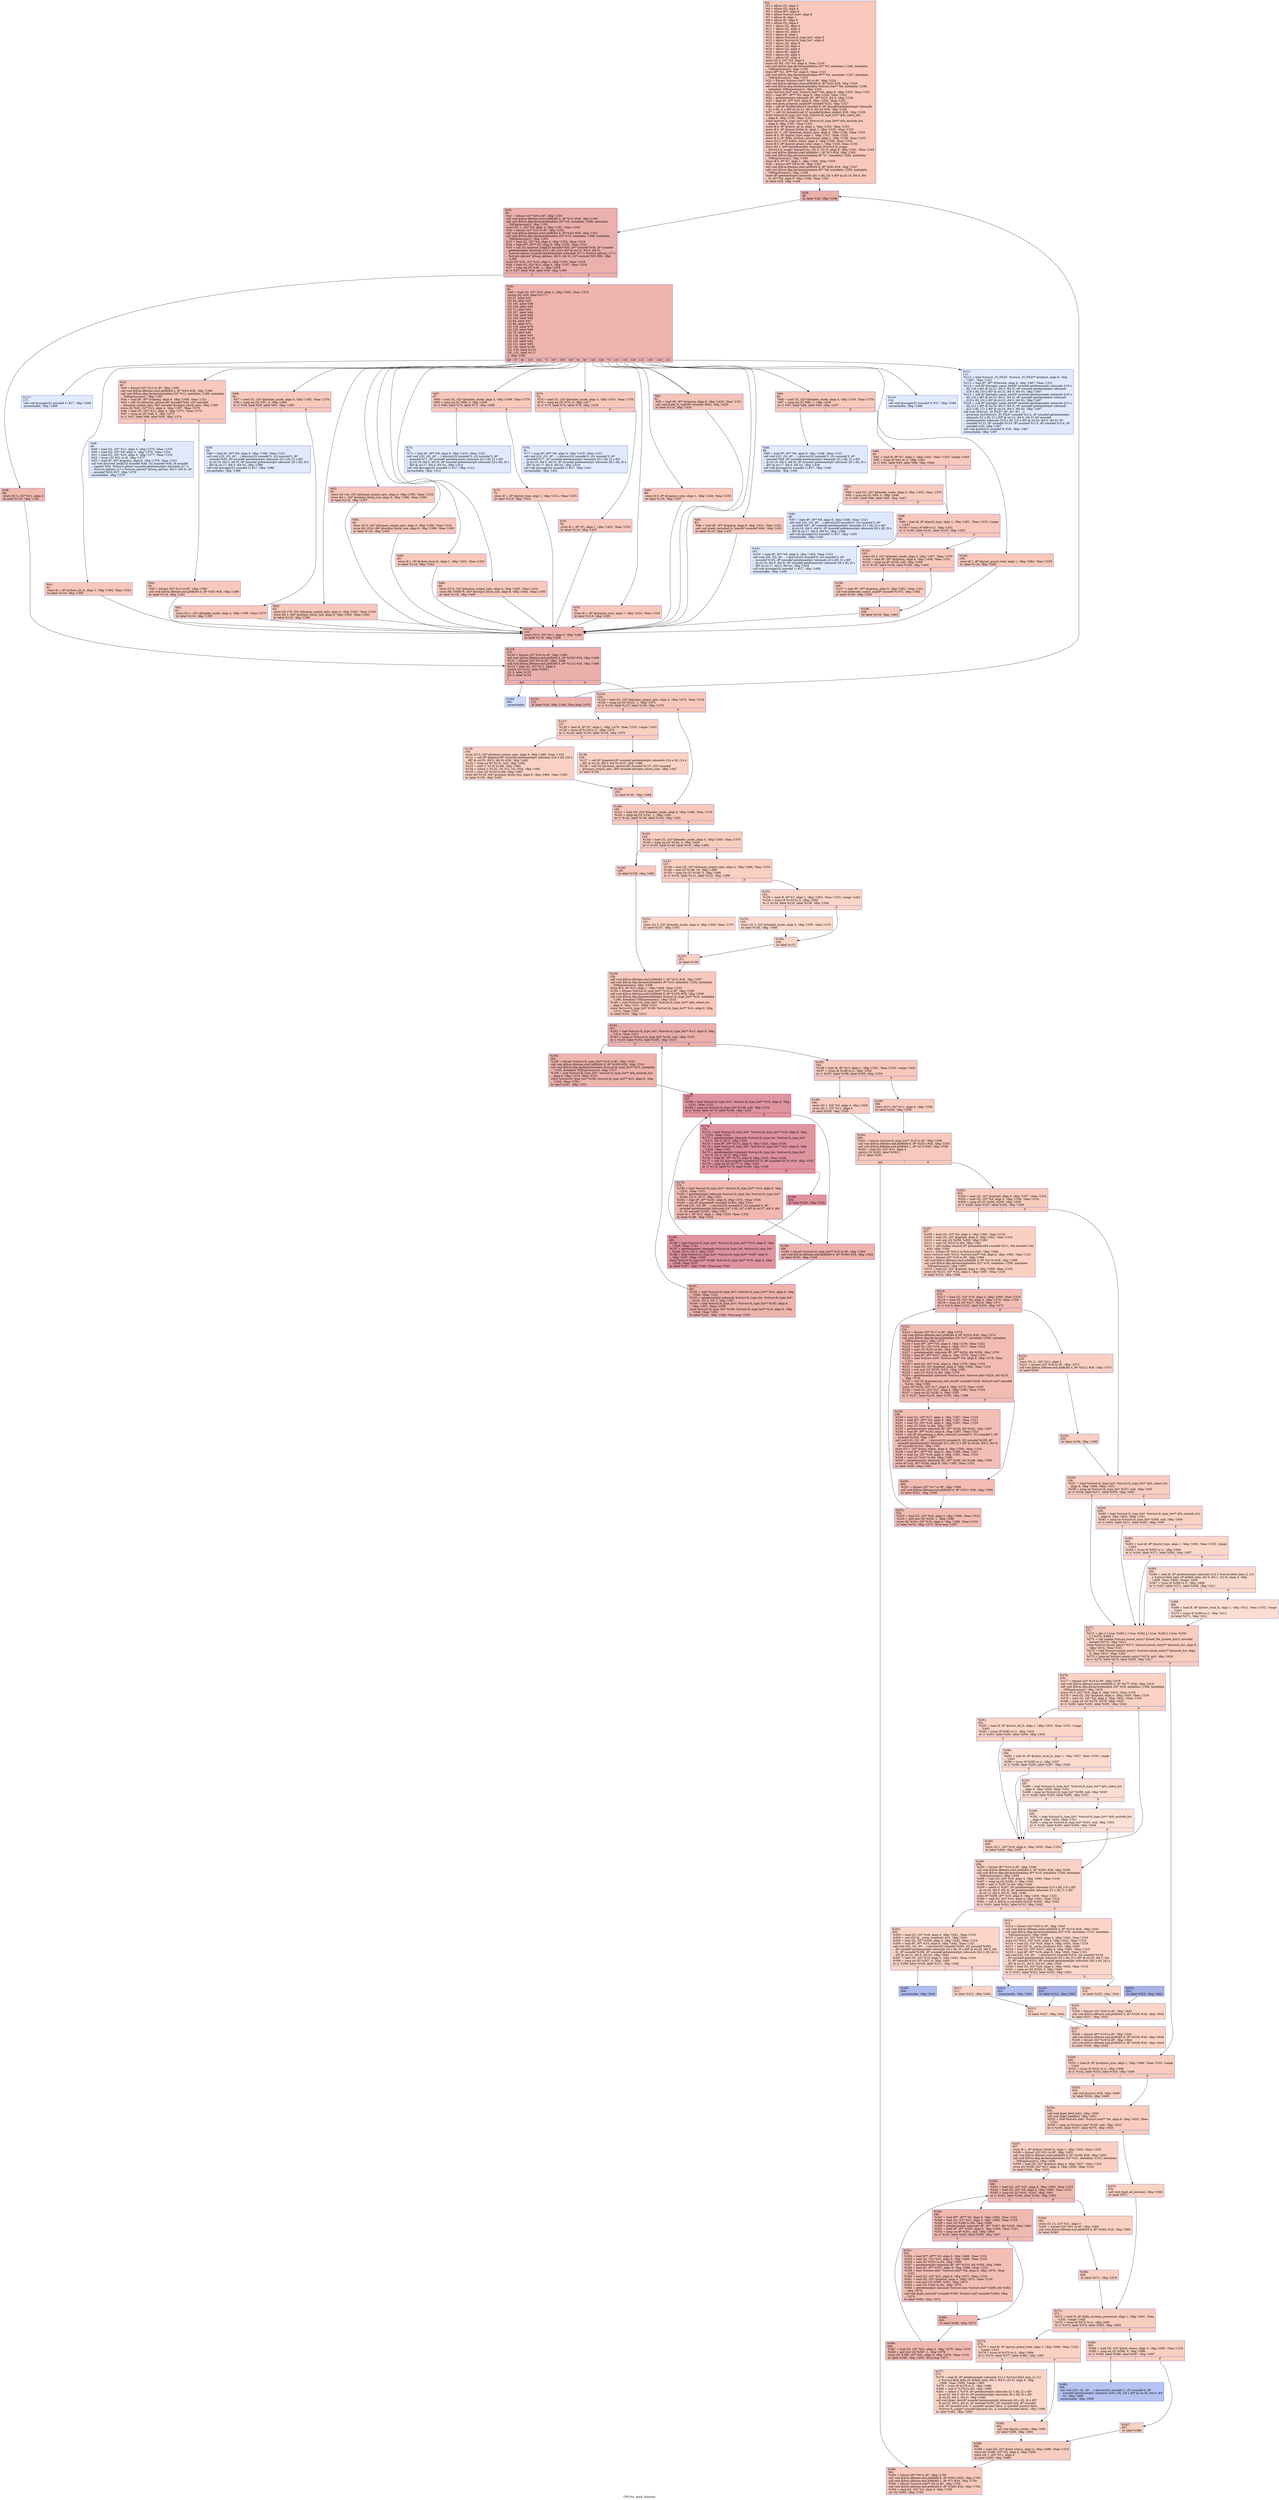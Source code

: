 digraph "CFG for 'main' function" {
	label="CFG for 'main' function";

	Node0x1055450 [shape=record,color="#3d50c3ff", style=filled, fillcolor="#ed836670",label="{%2:\l  %3 = alloca i32, align 4\l  %4 = alloca i32, align 4\l  %5 = alloca i8**, align 8\l  %6 = alloca %struct.stat*, align 8\l  %7 = alloca i8, align 1\l  %8 = alloca i8*, align 8\l  %9 = alloca i32, align 4\l  %10 = alloca i32, align 4\l  %11 = alloca i32, align 4\l  %12 = alloca i32, align 4\l  %13 = alloca i8, align 1\l  %14 = alloca %struct.fs_type_list*, align 8\l  %15 = alloca %struct.fs_type_list*, align 8\l  %16 = alloca i32, align 4\l  %17 = alloca i32, align 4\l  %18 = alloca i32, align 4\l  %19 = alloca i8*, align 8\l  %20 = alloca i32, align 4\l  %21 = alloca i32, align 4\l  store i32 0, i32* %3, align 4\l  store i32 %0, i32* %4, align 4, !tbaa !1316\l  call void @llvm.dbg.declare(metadata i32* %4, metadata !1246, metadata\l... !DIExpression()), !dbg !1320\l  store i8** %1, i8*** %5, align 8, !tbaa !1321\l  call void @llvm.dbg.declare(metadata i8*** %5, metadata !1247, metadata\l... !DIExpression()), !dbg !1323\l  %22 = bitcast %struct.stat** %6 to i8*, !dbg !1324\l  call void @llvm.lifetime.start.p0i8(i64 8, i8* %22) #26, !dbg !1324\l  call void @llvm.dbg.declare(metadata %struct.stat** %6, metadata !1248,\l... metadata !DIExpression()), !dbg !1325\l  store %struct.stat* null, %struct.stat** %6, align 8, !dbg !1325, !tbaa !1321\l  %23 = load i8**, i8*** %5, align 8, !dbg !1326, !tbaa !1321\l  %24 = getelementptr inbounds i8*, i8** %23, i64 0, !dbg !1326\l  %25 = load i8*, i8** %24, align 8, !dbg !1326, !tbaa !1321\l  call void @set_program_name(i8* noundef %25), !dbg !1327\l  %26 = call i8* @setlocale(i32 noundef 6, i8* noundef getelementptr inbounds\l... ([1 x i8], [1 x i8]* @.str.13, i64 0, i64 0)) #26, !dbg !1328\l  %27 = call i32 @atexit(void ()* noundef @close_stdout) #26, !dbg !1329\l  store %struct.fs_type_list* null, %struct.fs_type_list** @fs_select_list,\l... align 8, !dbg !1330, !tbaa !1321\l  store %struct.fs_type_list* null, %struct.fs_type_list** @fs_exclude_list,\l... align 8, !dbg !1331, !tbaa !1321\l  store i8 0, i8* @show_all_fs, align 1, !dbg !1332, !tbaa !1333\l  store i8 0, i8* @show_listed_fs, align 1, !dbg !1335, !tbaa !1333\l  store i32 -1, i32* @human_output_opts, align 4, !dbg !1336, !tbaa !1316\l  store i8 0, i8* @print_type, align 1, !dbg !1337, !tbaa !1333\l  store i8 0, i8* @file_systems_processed, align 1, !dbg !1338, !tbaa !1333\l  store i32 0, i32* @exit_status, align 4, !dbg !1339, !tbaa !1316\l  store i8 0, i8* @print_grand_total, align 1, !dbg !1340, !tbaa !1333\l  store i64 1, i64* getelementptr inbounds (%struct.fs_usage,\l... %struct.fs_usage* @grand_fsu, i32 0, i32 0), align 8, !dbg !1341, !tbaa !1342\l  call void @llvm.lifetime.start.p0i8(i64 1, i8* %7) #26, !dbg !1345\l  call void @llvm.dbg.declare(metadata i8* %7, metadata !1284, metadata\l... !DIExpression()), !dbg !1346\l  store i8 0, i8* %7, align 1, !dbg !1346, !tbaa !1333\l  %28 = bitcast i8** %8 to i8*, !dbg !1347\l  call void @llvm.lifetime.start.p0i8(i64 8, i8* %28) #26, !dbg !1347\l  call void @llvm.dbg.declare(metadata i8** %8, metadata !1285, metadata\l... !DIExpression()), !dbg !1348\l  store i8* getelementptr inbounds ([41 x i8], [41 x i8]* @.str.14, i64 0, i64\l... 0), i8** %8, align 8, !dbg !1348, !tbaa !1321\l  br label %29, !dbg !1349\l}"];
	Node0x1055450 -> Node0x10554a0;
	Node0x10554a0 [shape=record,color="#3d50c3ff", style=filled, fillcolor="#d24b4070",label="{%29:\l29:                                               \l  br label %30, !dbg !1349\l}"];
	Node0x10554a0 -> Node0x10554f0;
	Node0x10554f0 [shape=record,color="#3d50c3ff", style=filled, fillcolor="#d24b4070",label="{%30:\l30:                                               \l  %31 = bitcast i32* %9 to i8*, !dbg !1350\l  call void @llvm.lifetime.start.p0i8(i64 4, i8* %31) #26, !dbg !1350\l  call void @llvm.dbg.declare(metadata i32* %9, metadata !1286, metadata\l... !DIExpression()), !dbg !1351\l  store i32 -1, i32* %9, align 4, !dbg !1351, !tbaa !1316\l  %32 = bitcast i32* %10 to i8*, !dbg !1352\l  call void @llvm.lifetime.start.p0i8(i64 4, i8* %32) #26, !dbg !1352\l  call void @llvm.dbg.declare(metadata i32* %10, metadata !1288, metadata\l... !DIExpression()), !dbg !1353\l  %33 = load i32, i32* %4, align 4, !dbg !1354, !tbaa !1316\l  %34 = load i8**, i8*** %5, align 8, !dbg !1355, !tbaa !1321\l  %35 = call i32 @getopt_long(i32 noundef %33, i8** noundef %34, i8* noundef\l... getelementptr inbounds ([19 x i8], [19 x i8]* @.str.15, i64 0, i64 0),\l... %struct.option* noundef getelementptr inbounds ([17 x %struct.option], [17 x\l... %struct.option]* @long_options, i64 0, i64 0), i32* noundef %9) #26, !dbg\l... !1356\l  store i32 %35, i32* %10, align 4, !dbg !1353, !tbaa !1316\l  %36 = load i32, i32* %10, align 4, !dbg !1357, !tbaa !1316\l  %37 = icmp eq i32 %36, -1, !dbg !1359\l  br i1 %37, label %38, label %39, !dbg !1360\l|{<s0>T|<s1>F}}"];
	Node0x10554f0:s0 -> Node0x1055540;
	Node0x10554f0:s1 -> Node0x1055590;
	Node0x1055540 [shape=record,color="#3d50c3ff", style=filled, fillcolor="#de614d70",label="{%38:\l38:                                               \l  store i32 3, i32* %11, align 4\l  br label %119, !dbg !1361\l}"];
	Node0x1055540 -> Node0x1056170;
	Node0x1055590 [shape=record,color="#3d50c3ff", style=filled, fillcolor="#d8564670",label="{%39:\l39:                                               \l  %40 = load i32, i32* %10, align 4, !dbg !1362, !tbaa !1316\l  switch i32 %40, label %117 [\l    i32 97, label %41\l    i32 66, label %42\l    i32 105, label %56\l    i32 104, label %62\l    i32 72, label %63\l    i32 107, label %64\l    i32 108, label %65\l    i32 109, label %66\l    i32 84, label %67\l    i32 80, label %73\l    i32 129, label %79\l    i32 128, label %80\l    i32 70, label %81\l    i32 116, label %81\l    i32 118, label %118\l    i32 120, label %83\l    i32 131, label %85\l    i32 130, label %109\l    i32 -130, label %110\l    i32 -131, label %111\l  ], !dbg !1363\l|{<s0>def|<s1>97|<s2>66|<s3>105|<s4>104|<s5>72|<s6>107|<s7>108|<s8>109|<s9>84|<s10>80|<s11>129|<s12>128|<s13>70|<s14>116|<s15>118|<s16>120|<s17>131|<s18>130|<s19>-130|<s20>-131}}"];
	Node0x1055590:s0 -> Node0x10560d0;
	Node0x1055590:s1 -> Node0x10555e0;
	Node0x1055590:s2 -> Node0x1055630;
	Node0x1055590:s3 -> Node0x1055720;
	Node0x1055590:s4 -> Node0x1055810;
	Node0x1055590:s5 -> Node0x1055860;
	Node0x1055590:s6 -> Node0x10558b0;
	Node0x1055590:s7 -> Node0x1055900;
	Node0x1055590:s8 -> Node0x1055950;
	Node0x1055590:s9 -> Node0x10559a0;
	Node0x1055590:s10 -> Node0x1055a90;
	Node0x1055590:s11 -> Node0x1055b80;
	Node0x1055590:s12 -> Node0x1055bd0;
	Node0x1055590:s13 -> Node0x1055c20;
	Node0x1055590:s14 -> Node0x1055c20;
	Node0x1055590:s15 -> Node0x1056120;
	Node0x1055590:s16 -> Node0x1055c70;
	Node0x1055590:s17 -> Node0x1055cc0;
	Node0x1055590:s18 -> Node0x1055fe0;
	Node0x1055590:s19 -> Node0x1056030;
	Node0x1055590:s20 -> Node0x1056080;
	Node0x10555e0 [shape=record,color="#3d50c3ff", style=filled, fillcolor="#ed836670",label="{%41:\l41:                                               \l  store i8 1, i8* @show_all_fs, align 1, !dbg !1364, !tbaa !1333\l  br label %118, !dbg !1365\l}"];
	Node0x10555e0 -> Node0x1056120;
	Node0x1055630 [shape=record,color="#3d50c3ff", style=filled, fillcolor="#ed836670",label="{%42:\l42:                                               \l  %43 = bitcast i32* %12 to i8*, !dbg !1366\l  call void @llvm.lifetime.start.p0i8(i64 4, i8* %43) #26, !dbg !1366\l  call void @llvm.dbg.declare(metadata i32* %12, metadata !1289, metadata\l... !DIExpression()), !dbg !1367\l  %44 = load i8*, i8** @optarg, align 8, !dbg !1368, !tbaa !1321\l  %45 = call i32 @human_options(i8* noundef %44, i32* noundef\l... @human_output_opts, i64* noundef @output_block_size), !dbg !1369\l  store i32 %45, i32* %12, align 4, !dbg !1367, !tbaa !1370\l  %46 = load i32, i32* %12, align 4, !dbg !1371, !tbaa !1370\l  %47 = icmp ne i32 %46, 0, !dbg !1373\l  br i1 %47, label %48, label %54, !dbg !1374\l|{<s0>T|<s1>F}}"];
	Node0x1055630:s0 -> Node0x1055680;
	Node0x1055630:s1 -> Node0x10556d0;
	Node0x1055680 [shape=record,color="#3d50c3ff", style=filled, fillcolor="#b9d0f970",label="{%48:\l48:                                               \l  %49 = load i32, i32* %12, align 4, !dbg !1375, !tbaa !1370\l  %50 = load i32, i32* %9, align 4, !dbg !1376, !tbaa !1316\l  %51 = load i32, i32* %10, align 4, !dbg !1377, !tbaa !1316\l  %52 = trunc i32 %51 to i8, !dbg !1377\l  %53 = load i8*, i8** @optarg, align 8, !dbg !1378, !tbaa !1321\l  call void @xstrtol_fatal(i32 noundef %49, i32 noundef %50, i8 noundef\l... signext %52, %struct.option* noundef getelementptr inbounds ([17 x\l... %struct.option], [17 x %struct.option]* @long_options, i64 0, i64 0), i8*\l... noundef %53) #27, !dbg !1379\l  unreachable, !dbg !1379\l}"];
	Node0x10556d0 [shape=record,color="#3d50c3ff", style=filled, fillcolor="#ed836670",label="{%54:\l54:                                               \l  %55 = bitcast i32* %12 to i8*, !dbg !1380\l  call void @llvm.lifetime.end.p0i8(i64 4, i8* %55) #26, !dbg !1380\l  br label %118, !dbg !1381\l}"];
	Node0x10556d0 -> Node0x1056120;
	Node0x1055720 [shape=record,color="#3d50c3ff", style=filled, fillcolor="#ed836670",label="{%56:\l56:                                               \l  %57 = load i32, i32* @header_mode, align 4, !dbg !1382, !tbaa !1370\l  %58 = icmp eq i32 %57, 4, !dbg !1384\l  br i1 %58, label %59, label %61, !dbg !1385\l|{<s0>T|<s1>F}}"];
	Node0x1055720:s0 -> Node0x1055770;
	Node0x1055720:s1 -> Node0x10557c0;
	Node0x1055770 [shape=record,color="#3d50c3ff", style=filled, fillcolor="#b9d0f970",label="{%59:\l59:                                               \l  %60 = load i8*, i8** %8, align 8, !dbg !1386, !tbaa !1321\l  call void (i32, i32, i8*, ...) @error(i32 noundef 0, i32 noundef 0, i8*\l... noundef %60, i8* noundef getelementptr inbounds ([3 x i8], [3 x i8]*\l... @.str.16, i64 0, i64 0), i8* noundef getelementptr inbounds ([9 x i8], [9 x\l... i8]* @.str.17, i64 0, i64 0)), !dbg !1386\l  call void @usage(i32 noundef 1) #27, !dbg !1388\l  unreachable, !dbg !1388\l}"];
	Node0x10557c0 [shape=record,color="#3d50c3ff", style=filled, fillcolor="#ed836670",label="{%61:\l61:                                               \l  store i32 1, i32* @header_mode, align 4, !dbg !1389, !tbaa !1370\l  br label %118, !dbg !1390\l}"];
	Node0x10557c0 -> Node0x1056120;
	Node0x1055810 [shape=record,color="#3d50c3ff", style=filled, fillcolor="#ed836670",label="{%62:\l62:                                               \l  store i32 176, i32* @human_output_opts, align 4, !dbg !1391, !tbaa !1316\l  store i64 1, i64* @output_block_size, align 8, !dbg !1392, !tbaa !1393\l  br label %118, !dbg !1394\l}"];
	Node0x1055810 -> Node0x1056120;
	Node0x1055860 [shape=record,color="#3d50c3ff", style=filled, fillcolor="#ed836670",label="{%63:\l63:                                               \l  store i32 144, i32* @human_output_opts, align 4, !dbg !1395, !tbaa !1316\l  store i64 1, i64* @output_block_size, align 8, !dbg !1396, !tbaa !1393\l  br label %118, !dbg !1397\l}"];
	Node0x1055860 -> Node0x1056120;
	Node0x10558b0 [shape=record,color="#3d50c3ff", style=filled, fillcolor="#ed836670",label="{%64:\l64:                                               \l  store i32 0, i32* @human_output_opts, align 4, !dbg !1398, !tbaa !1316\l  store i64 1024, i64* @output_block_size, align 8, !dbg !1399, !tbaa !1393\l  br label %118, !dbg !1400\l}"];
	Node0x10558b0 -> Node0x1056120;
	Node0x1055900 [shape=record,color="#3d50c3ff", style=filled, fillcolor="#ed836670",label="{%65:\l65:                                               \l  store i8 1, i8* @show_local_fs, align 1, !dbg !1401, !tbaa !1333\l  br label %118, !dbg !1402\l}"];
	Node0x1055900 -> Node0x1056120;
	Node0x1055950 [shape=record,color="#3d50c3ff", style=filled, fillcolor="#ed836670",label="{%66:\l66:                                               \l  store i32 0, i32* @human_output_opts, align 4, !dbg !1403, !tbaa !1316\l  store i64 1048576, i64* @output_block_size, align 8, !dbg !1404, !tbaa !1393\l  br label %118, !dbg !1405\l}"];
	Node0x1055950 -> Node0x1056120;
	Node0x10559a0 [shape=record,color="#3d50c3ff", style=filled, fillcolor="#ed836670",label="{%67:\l67:                                               \l  %68 = load i32, i32* @header_mode, align 4, !dbg !1406, !tbaa !1370\l  %69 = icmp eq i32 %68, 4, !dbg !1408\l  br i1 %69, label %70, label %72, !dbg !1409\l|{<s0>T|<s1>F}}"];
	Node0x10559a0:s0 -> Node0x10559f0;
	Node0x10559a0:s1 -> Node0x1055a40;
	Node0x10559f0 [shape=record,color="#3d50c3ff", style=filled, fillcolor="#b9d0f970",label="{%70:\l70:                                               \l  %71 = load i8*, i8** %8, align 8, !dbg !1410, !tbaa !1321\l  call void (i32, i32, i8*, ...) @error(i32 noundef 0, i32 noundef 0, i8*\l... noundef %71, i8* noundef getelementptr inbounds ([3 x i8], [3 x i8]*\l... @.str.18, i64 0, i64 0), i8* noundef getelementptr inbounds ([9 x i8], [9 x\l... i8]* @.str.17, i64 0, i64 0)), !dbg !1410\l  call void @usage(i32 noundef 1) #27, !dbg !1412\l  unreachable, !dbg !1412\l}"];
	Node0x1055a40 [shape=record,color="#3d50c3ff", style=filled, fillcolor="#ed836670",label="{%72:\l72:                                               \l  store i8 1, i8* @print_type, align 1, !dbg !1413, !tbaa !1333\l  br label %118, !dbg !1414\l}"];
	Node0x1055a40 -> Node0x1056120;
	Node0x1055a90 [shape=record,color="#3d50c3ff", style=filled, fillcolor="#ed836670",label="{%73:\l73:                                               \l  %74 = load i32, i32* @header_mode, align 4, !dbg !1415, !tbaa !1370\l  %75 = icmp eq i32 %74, 4, !dbg !1417\l  br i1 %75, label %76, label %78, !dbg !1418\l|{<s0>T|<s1>F}}"];
	Node0x1055a90:s0 -> Node0x1055ae0;
	Node0x1055a90:s1 -> Node0x1055b30;
	Node0x1055ae0 [shape=record,color="#3d50c3ff", style=filled, fillcolor="#b9d0f970",label="{%76:\l76:                                               \l  %77 = load i8*, i8** %8, align 8, !dbg !1419, !tbaa !1321\l  call void (i32, i32, i8*, ...) @error(i32 noundef 0, i32 noundef 0, i8*\l... noundef %77, i8* noundef getelementptr inbounds ([3 x i8], [3 x i8]*\l... @.str.19, i64 0, i64 0), i8* noundef getelementptr inbounds ([9 x i8], [9 x\l... i8]* @.str.17, i64 0, i64 0)), !dbg !1419\l  call void @usage(i32 noundef 1) #27, !dbg !1421\l  unreachable, !dbg !1421\l}"];
	Node0x1055b30 [shape=record,color="#3d50c3ff", style=filled, fillcolor="#ed836670",label="{%78:\l78:                                               \l  store i8 1, i8* %7, align 1, !dbg !1422, !tbaa !1333\l  br label %118, !dbg !1423\l}"];
	Node0x1055b30 -> Node0x1056120;
	Node0x1055b80 [shape=record,color="#3d50c3ff", style=filled, fillcolor="#ed836670",label="{%79:\l79:                                               \l  store i8 1, i8* @require_sync, align 1, !dbg !1424, !tbaa !1333\l  br label %118, !dbg !1425\l}"];
	Node0x1055b80 -> Node0x1056120;
	Node0x1055bd0 [shape=record,color="#3d50c3ff", style=filled, fillcolor="#ed836670",label="{%80:\l80:                                               \l  store i8 0, i8* @require_sync, align 1, !dbg !1426, !tbaa !1333\l  br label %118, !dbg !1427\l}"];
	Node0x1055bd0 -> Node0x1056120;
	Node0x1055c20 [shape=record,color="#3d50c3ff", style=filled, fillcolor="#e97a5f70",label="{%81:\l81:                                               \l  %82 = load i8*, i8** @optarg, align 8, !dbg !1428, !tbaa !1321\l  call void @add_fs_type(i8* noundef %82), !dbg !1429\l  br label %118, !dbg !1430\l}"];
	Node0x1055c20 -> Node0x1056120;
	Node0x1055c70 [shape=record,color="#3d50c3ff", style=filled, fillcolor="#ed836670",label="{%83:\l83:                                               \l  %84 = load i8*, i8** @optarg, align 8, !dbg !1431, !tbaa !1321\l  call void @add_excluded_fs_type(i8* noundef %84), !dbg !1432\l  br label %118, !dbg !1433\l}"];
	Node0x1055c70 -> Node0x1056120;
	Node0x1055cc0 [shape=record,color="#3d50c3ff", style=filled, fillcolor="#ed836670",label="{%85:\l85:                                               \l  %86 = load i32, i32* @header_mode, align 4, !dbg !1434, !tbaa !1370\l  %87 = icmp eq i32 %86, 1, !dbg !1436\l  br i1 %87, label %88, label %90, !dbg !1437\l|{<s0>T|<s1>F}}"];
	Node0x1055cc0:s0 -> Node0x1055d10;
	Node0x1055cc0:s1 -> Node0x1055d60;
	Node0x1055d10 [shape=record,color="#3d50c3ff", style=filled, fillcolor="#b9d0f970",label="{%88:\l88:                                               \l  %89 = load i8*, i8** %8, align 8, !dbg !1438, !tbaa !1321\l  call void (i32, i32, i8*, ...) @error(i32 noundef 0, i32 noundef 0, i8*\l... noundef %89, i8* noundef getelementptr inbounds ([3 x i8], [3 x i8]*\l... @.str.16, i64 0, i64 0), i8* noundef getelementptr inbounds ([9 x i8], [9 x\l... i8]* @.str.17, i64 0, i64 0)), !dbg !1438\l  call void @usage(i32 noundef 1) #27, !dbg !1440\l  unreachable, !dbg !1440\l}"];
	Node0x1055d60 [shape=record,color="#3d50c3ff", style=filled, fillcolor="#ed836670",label="{%90:\l90:                                               \l  %91 = load i8, i8* %7, align 1, !dbg !1441, !tbaa !1333, !range !1443\l  %92 = trunc i8 %91 to i1, !dbg !1441\l  br i1 %92, label %93, label %98, !dbg !1444\l|{<s0>T|<s1>F}}"];
	Node0x1055d60:s0 -> Node0x1055db0;
	Node0x1055d60:s1 -> Node0x1055e50;
	Node0x1055db0 [shape=record,color="#3d50c3ff", style=filled, fillcolor="#f08b6e70",label="{%93:\l93:                                               \l  %94 = load i32, i32* @header_mode, align 4, !dbg !1445, !tbaa !1370\l  %95 = icmp eq i32 %94, 0, !dbg !1446\l  br i1 %95, label %96, label %98, !dbg !1447\l|{<s0>T|<s1>F}}"];
	Node0x1055db0:s0 -> Node0x1055e00;
	Node0x1055db0:s1 -> Node0x1055e50;
	Node0x1055e00 [shape=record,color="#3d50c3ff", style=filled, fillcolor="#b2ccfb70",label="{%96:\l96:                                               \l  %97 = load i8*, i8** %8, align 8, !dbg !1448, !tbaa !1321\l  call void (i32, i32, i8*, ...) @error(i32 noundef 0, i32 noundef 0, i8*\l... noundef %97, i8* noundef getelementptr inbounds ([3 x i8], [3 x i8]*\l... @.str.19, i64 0, i64 0), i8* noundef getelementptr inbounds ([9 x i8], [9 x\l... i8]* @.str.17, i64 0, i64 0)), !dbg !1448\l  call void @usage(i32 noundef 1) #27, !dbg !1450\l  unreachable, !dbg !1450\l}"];
	Node0x1055e50 [shape=record,color="#3d50c3ff", style=filled, fillcolor="#ed836670",label="{%98:\l98:                                               \l  %99 = load i8, i8* @print_type, align 1, !dbg !1451, !tbaa !1333, !range\l... !1443\l  %100 = trunc i8 %99 to i1, !dbg !1451\l  br i1 %100, label %101, label %103, !dbg !1453\l|{<s0>T|<s1>F}}"];
	Node0x1055e50:s0 -> Node0x1055ea0;
	Node0x1055e50:s1 -> Node0x1055ef0;
	Node0x1055ea0 [shape=record,color="#3d50c3ff", style=filled, fillcolor="#b9d0f970",label="{%101:\l101:                                              \l  %102 = load i8*, i8** %8, align 8, !dbg !1454, !tbaa !1321\l  call void (i32, i32, i8*, ...) @error(i32 noundef 0, i32 noundef 0, i8*\l... noundef %102, i8* noundef getelementptr inbounds ([3 x i8], [3 x i8]*\l... @.str.18, i64 0, i64 0), i8* noundef getelementptr inbounds ([9 x i8], [9 x\l... i8]* @.str.17, i64 0, i64 0)), !dbg !1454\l  call void @usage(i32 noundef 1) #27, !dbg !1456\l  unreachable, !dbg !1456\l}"];
	Node0x1055ef0 [shape=record,color="#3d50c3ff", style=filled, fillcolor="#ed836670",label="{%103:\l103:                                              \l  store i32 4, i32* @header_mode, align 4, !dbg !1457, !tbaa !1370\l  %104 = load i8*, i8** @optarg, align 8, !dbg !1458, !tbaa !1321\l  %105 = icmp ne i8* %104, null, !dbg !1458\l  br i1 %105, label %106, label %108, !dbg !1460\l|{<s0>T|<s1>F}}"];
	Node0x1055ef0:s0 -> Node0x1055f40;
	Node0x1055ef0:s1 -> Node0x1055f90;
	Node0x1055f40 [shape=record,color="#3d50c3ff", style=filled, fillcolor="#ef886b70",label="{%106:\l106:                                              \l  %107 = load i8*, i8** @optarg, align 8, !dbg !1461, !tbaa !1321\l  call void @decode_output_arg(i8* noundef %107), !dbg !1462\l  br label %108, !dbg !1462\l}"];
	Node0x1055f40 -> Node0x1055f90;
	Node0x1055f90 [shape=record,color="#3d50c3ff", style=filled, fillcolor="#ed836670",label="{%108:\l108:                                              \l  br label %118, !dbg !1463\l}"];
	Node0x1055f90 -> Node0x1056120;
	Node0x1055fe0 [shape=record,color="#3d50c3ff", style=filled, fillcolor="#ed836670",label="{%109:\l109:                                              \l  store i8 1, i8* @print_grand_total, align 1, !dbg !1464, !tbaa !1333\l  br label %118, !dbg !1465\l}"];
	Node0x1055fe0 -> Node0x1056120;
	Node0x1056030 [shape=record,color="#3d50c3ff", style=filled, fillcolor="#b9d0f970",label="{%110:\l110:                                              \l  call void @usage(i32 noundef 0) #27, !dbg !1466\l  unreachable, !dbg !1466\l}"];
	Node0x1056080 [shape=record,color="#3d50c3ff", style=filled, fillcolor="#b9d0f970",label="{%111:\l111:                                              \l  %112 = load %struct._IO_FILE*, %struct._IO_FILE** @stdout, align 8, !dbg\l... !1467, !tbaa !1321\l  %113 = load i8*, i8** @Version, align 8, !dbg !1467, !tbaa !1321\l  %114 = call i8* @proper_name_lite(i8* noundef getelementptr inbounds ([18 x\l... i8], [18 x i8]* @.str.21, i64 0, i64 0), i8* noundef getelementptr inbounds\l... ([19 x i8], [19 x i8]* @.str.22, i64 0, i64 0)), !dbg !1467\l  %115 = call i8* @proper_name_lite(i8* noundef getelementptr inbounds ([16 x\l... i8], [16 x i8]* @.str.23, i64 0, i64 0), i8* noundef getelementptr inbounds\l... ([16 x i8], [16 x i8]* @.str.23, i64 0, i64 0)), !dbg !1467\l  %116 = call i8* @proper_name_lite(i8* noundef getelementptr inbounds ([12 x\l... i8], [12 x i8]* @.str.24, i64 0, i64 0), i8* noundef getelementptr inbounds\l... ([12 x i8], [12 x i8]* @.str.24, i64 0, i64 0)), !dbg !1467\l  call void (%struct._IO_FILE*, i8*, i8*, i8*, ...)\l... @version_etc(%struct._IO_FILE* noundef %112, i8* noundef getelementptr\l... inbounds ([3 x i8], [3 x i8]* @.str.12, i64 0, i64 0), i8* noundef\l... getelementptr inbounds ([14 x i8], [14 x i8]* @.str.20, i64 0, i64 0), i8*\l... noundef %113, i8* noundef %114, i8* noundef %115, i8* noundef %116, i8*\l... noundef null), !dbg !1467\l  call void @exit(i32 noundef 0) #28, !dbg !1467\l  unreachable, !dbg !1467\l}"];
	Node0x10560d0 [shape=record,color="#3d50c3ff", style=filled, fillcolor="#b9d0f970",label="{%117:\l117:                                              \l  call void @usage(i32 noundef 1) #27, !dbg !1468\l  unreachable, !dbg !1468\l}"];
	Node0x1056120 [shape=record,color="#3d50c3ff", style=filled, fillcolor="#d8564670",label="{%118:\l118:                                              \l  store i32 0, i32* %11, align 4, !dbg !1469\l  br label %119, !dbg !1469\l}"];
	Node0x1056120 -> Node0x1056170;
	Node0x1056170 [shape=record,color="#3d50c3ff", style=filled, fillcolor="#d24b4070",label="{%119:\l119:                                              \l  %120 = bitcast i32* %10 to i8*, !dbg !1469\l  call void @llvm.lifetime.end.p0i8(i64 4, i8* %120) #26, !dbg !1469\l  %121 = bitcast i32* %9 to i8*, !dbg !1469\l  call void @llvm.lifetime.end.p0i8(i64 4, i8* %121) #26, !dbg !1469\l  %122 = load i32, i32* %11, align 4\l  switch i32 %122, label %394 [\l    i32 0, label %123\l    i32 3, label %124\l  ]\l|{<s0>def|<s1>0|<s2>3}}"];
	Node0x1056170:s0 -> Node0x1057bb0;
	Node0x1056170:s1 -> Node0x10561c0;
	Node0x1056170:s2 -> Node0x1056210;
	Node0x10561c0 [shape=record,color="#3d50c3ff", style=filled, fillcolor="#d6524470",label="{%123:\l123:                                              \l  br label %29, !dbg !1349, !llvm.loop !1470\l}"];
	Node0x10561c0 -> Node0x10554a0;
	Node0x1056210 [shape=record,color="#3d50c3ff", style=filled, fillcolor="#ed836670",label="{%124:\l124:                                              \l  %125 = load i32, i32* @human_output_opts, align 4, !dbg !1472, !tbaa !1316\l  %126 = icmp eq i32 %125, -1, !dbg !1474\l  br i1 %126, label %127, label %140, !dbg !1475\l|{<s0>T|<s1>F}}"];
	Node0x1056210:s0 -> Node0x1056260;
	Node0x1056210:s1 -> Node0x10563a0;
	Node0x1056260 [shape=record,color="#3d50c3ff", style=filled, fillcolor="#f2907270",label="{%127:\l127:                                              \l  %128 = load i8, i8* %7, align 1, !dbg !1476, !tbaa !1333, !range !1443\l  %129 = trunc i8 %128 to i1, !dbg !1476\l  br i1 %129, label %130, label %136, !dbg !1479\l|{<s0>T|<s1>F}}"];
	Node0x1056260:s0 -> Node0x10562b0;
	Node0x1056260:s1 -> Node0x1056300;
	Node0x10562b0 [shape=record,color="#3d50c3ff", style=filled, fillcolor="#f4987a70",label="{%130:\l130:                                              \l  store i32 0, i32* @human_output_opts, align 4, !dbg !1480, !tbaa !1316\l  %131 = call i8* @getenv(i8* noundef getelementptr inbounds ([16 x i8], [16 x\l... i8]* @.str.25, i64 0, i64 0)) #26, !dbg !1482\l  %132 = icmp ne i8* %131, null, !dbg !1482\l  %133 = zext i1 %132 to i64, !dbg !1482\l  %134 = select i1 %132, i32 512, i32 1024, !dbg !1482\l  %135 = sext i32 %134 to i64, !dbg !1483\l  store i64 %135, i64* @output_block_size, align 8, !dbg !1484, !tbaa !1393\l  br label %139, !dbg !1485\l}"];
	Node0x10562b0 -> Node0x1056350;
	Node0x1056300 [shape=record,color="#3d50c3ff", style=filled, fillcolor="#f4987a70",label="{%136:\l136:                                              \l  %137 = call i8* @getenv(i8* noundef getelementptr inbounds ([14 x i8], [14 x\l... i8]* @.str.26, i64 0, i64 0)) #26, !dbg !1486\l  %138 = call i32 @human_options(i8* noundef %137, i32* noundef\l... @human_output_opts, i64* noundef @output_block_size), !dbg !1487\l  br label %139\l}"];
	Node0x1056300 -> Node0x1056350;
	Node0x1056350 [shape=record,color="#3d50c3ff", style=filled, fillcolor="#f2907270",label="{%139:\l139:                                              \l  br label %140, !dbg !1488\l}"];
	Node0x1056350 -> Node0x10563a0;
	Node0x10563a0 [shape=record,color="#3d50c3ff", style=filled, fillcolor="#ed836670",label="{%140:\l140:                                              \l  %141 = load i32, i32* @header_mode, align 4, !dbg !1489, !tbaa !1370\l  %142 = icmp eq i32 %141, 1, !dbg !1491\l  br i1 %142, label %146, label %143, !dbg !1492\l|{<s0>T|<s1>F}}"];
	Node0x10563a0:s0 -> Node0x1056440;
	Node0x10563a0:s1 -> Node0x10563f0;
	Node0x10563f0 [shape=record,color="#3d50c3ff", style=filled, fillcolor="#f08b6e70",label="{%143:\l143:                                              \l  %144 = load i32, i32* @header_mode, align 4, !dbg !1493, !tbaa !1370\l  %145 = icmp eq i32 %144, 4, !dbg !1494\l  br i1 %145, label %146, label %147, !dbg !1495\l|{<s0>T|<s1>F}}"];
	Node0x10563f0:s0 -> Node0x1056440;
	Node0x10563f0:s1 -> Node0x1056490;
	Node0x1056440 [shape=record,color="#3d50c3ff", style=filled, fillcolor="#ef886b70",label="{%146:\l146:                                              \l  br label %158, !dbg !1495\l}"];
	Node0x1056440 -> Node0x1056670;
	Node0x1056490 [shape=record,color="#3d50c3ff", style=filled, fillcolor="#f3947570",label="{%147:\l147:                                              \l  %148 = load i32, i32* @human_output_opts, align 4, !dbg !1496, !tbaa !1316\l  %149 = and i32 %148, 16, !dbg !1498\l  %150 = icmp ne i32 %149, 0, !dbg !1498\l  br i1 %150, label %151, label %152, !dbg !1499\l|{<s0>T|<s1>F}}"];
	Node0x1056490:s0 -> Node0x10564e0;
	Node0x1056490:s1 -> Node0x1056530;
	Node0x10564e0 [shape=record,color="#3d50c3ff", style=filled, fillcolor="#f5a08170",label="{%151:\l151:                                              \l  store i32 2, i32* @header_mode, align 4, !dbg !1500, !tbaa !1370\l  br label %157, !dbg !1501\l}"];
	Node0x10564e0 -> Node0x1056620;
	Node0x1056530 [shape=record,color="#3d50c3ff", style=filled, fillcolor="#f5a08170",label="{%152:\l152:                                              \l  %153 = load i8, i8* %7, align 1, !dbg !1502, !tbaa !1333, !range !1443\l  %154 = trunc i8 %153 to i1, !dbg !1502\l  br i1 %154, label %155, label %156, !dbg !1504\l|{<s0>T|<s1>F}}"];
	Node0x1056530:s0 -> Node0x1056580;
	Node0x1056530:s1 -> Node0x10565d0;
	Node0x1056580 [shape=record,color="#3d50c3ff", style=filled, fillcolor="#f7a88970",label="{%155:\l155:                                              \l  store i32 3, i32* @header_mode, align 4, !dbg !1505, !tbaa !1370\l  br label %156, !dbg !1506\l}"];
	Node0x1056580 -> Node0x10565d0;
	Node0x10565d0 [shape=record,color="#3d50c3ff", style=filled, fillcolor="#f5a08170",label="{%156:\l156:                                              \l  br label %157\l}"];
	Node0x10565d0 -> Node0x1056620;
	Node0x1056620 [shape=record,color="#3d50c3ff", style=filled, fillcolor="#f3947570",label="{%157:\l157:                                              \l  br label %158\l}"];
	Node0x1056620 -> Node0x1056670;
	Node0x1056670 [shape=record,color="#3d50c3ff", style=filled, fillcolor="#ed836670",label="{%158:\l158:                                              \l  call void @llvm.lifetime.start.p0i8(i64 1, i8* %13) #26, !dbg !1507\l  call void @llvm.dbg.declare(metadata i8* %13, metadata !1292, metadata\l... !DIExpression()), !dbg !1508\l  store i8 0, i8* %13, align 1, !dbg !1508, !tbaa !1333\l  %159 = bitcast %struct.fs_type_list** %14 to i8*, !dbg !1509\l  call void @llvm.lifetime.start.p0i8(i64 8, i8* %159) #26, !dbg !1509\l  call void @llvm.dbg.declare(metadata %struct.fs_type_list** %14, metadata\l... !1294, metadata !DIExpression()), !dbg !1510\l  %160 = load %struct.fs_type_list*, %struct.fs_type_list** @fs_select_list,\l... align 8, !dbg !1511, !tbaa !1321\l  store %struct.fs_type_list* %160, %struct.fs_type_list** %14, align 8, !dbg\l... !1512, !tbaa !1321\l  br label %161, !dbg !1513\l}"];
	Node0x1056670 -> Node0x10566c0;
	Node0x10566c0 [shape=record,color="#3d50c3ff", style=filled, fillcolor="#d24b4070",label="{%161:\l161:                                              \l  %162 = load %struct.fs_type_list*, %struct.fs_type_list** %14, align 8, !dbg\l... !1514, !tbaa !1321\l  %163 = icmp ne %struct.fs_type_list* %162, null, !dbg !1515\l  br i1 %163, label %164, label %195, !dbg !1515\l|{<s0>T|<s1>F}}"];
	Node0x10566c0:s0 -> Node0x1056710;
	Node0x10566c0:s1 -> Node0x1056990;
	Node0x1056710 [shape=record,color="#3d50c3ff", style=filled, fillcolor="#d6524470",label="{%164:\l164:                                              \l  %165 = bitcast %struct.fs_type_list** %15 to i8*, !dbg !1516\l  call void @llvm.lifetime.start.p0i8(i64 8, i8* %165) #26, !dbg !1516\l  call void @llvm.dbg.declare(metadata %struct.fs_type_list** %15, metadata\l... !1295, metadata !DIExpression()), !dbg !1517\l  %166 = load %struct.fs_type_list*, %struct.fs_type_list** @fs_exclude_list,\l... align 8, !dbg !1518, !tbaa !1321\l  store %struct.fs_type_list* %166, %struct.fs_type_list** %15, align 8, !dbg\l... !1520, !tbaa !1321\l  br label %167, !dbg !1521\l}"];
	Node0x1056710 -> Node0x1056760;
	Node0x1056760 [shape=record,color="#b70d28ff", style=filled, fillcolor="#b70d2870",label="{%167:\l167:                                              \l  %168 = load %struct.fs_type_list*, %struct.fs_type_list** %15, align 8, !dbg\l... !1522, !tbaa !1321\l  %169 = icmp ne %struct.fs_type_list* %168, null, !dbg !1524\l  br i1 %169, label %170, label %189, !dbg !1524\l|{<s0>T|<s1>F}}"];
	Node0x1056760:s0 -> Node0x10567b0;
	Node0x1056760:s1 -> Node0x10568f0;
	Node0x10567b0 [shape=record,color="#b70d28ff", style=filled, fillcolor="#b70d2870",label="{%170:\l170:                                              \l  %171 = load %struct.fs_type_list*, %struct.fs_type_list** %14, align 8, !dbg\l... !1525, !tbaa !1321\l  %172 = getelementptr inbounds %struct.fs_type_list, %struct.fs_type_list*\l... %171, i32 0, i32 0, !dbg !1525\l  %173 = load i8*, i8** %172, align 8, !dbg !1525, !tbaa !1528\l  %174 = load %struct.fs_type_list*, %struct.fs_type_list** %15, align 8, !dbg\l... !1525, !tbaa !1321\l  %175 = getelementptr inbounds %struct.fs_type_list, %struct.fs_type_list*\l... %174, i32 0, i32 0, !dbg !1525\l  %176 = load i8*, i8** %175, align 8, !dbg !1525, !tbaa !1528\l  %177 = call i32 @strcmp(i8* noundef %173, i8* noundef %176) #29, !dbg !1525\l  %178 = icmp eq i32 %177, 0, !dbg !1525\l  br i1 %178, label %179, label %184, !dbg !1530\l|{<s0>T|<s1>F}}"];
	Node0x10567b0:s0 -> Node0x1056800;
	Node0x10567b0:s1 -> Node0x1056850;
	Node0x1056800 [shape=record,color="#3d50c3ff", style=filled, fillcolor="#dc5d4a70",label="{%179:\l179:                                              \l  %180 = load %struct.fs_type_list*, %struct.fs_type_list** %14, align 8, !dbg\l... !1531, !tbaa !1321\l  %181 = getelementptr inbounds %struct.fs_type_list, %struct.fs_type_list*\l... %180, i32 0, i32 0, !dbg !1531\l  %182 = load i8*, i8** %181, align 8, !dbg !1531, !tbaa !1528\l  %183 = call i8* @quote(i8* noundef %182), !dbg !1531\l  call void (i32, i32, i8*, ...) @error(i32 noundef 0, i32 noundef 0, i8*\l... noundef getelementptr inbounds ([47 x i8], [47 x i8]* @.str.27, i64 0, i64\l... 0), i8* noundef %183), !dbg !1531\l  store i8 1, i8* %13, align 1, !dbg !1533, !tbaa !1333\l  br label %189, !dbg !1534\l}"];
	Node0x1056800 -> Node0x10568f0;
	Node0x1056850 [shape=record,color="#b70d28ff", style=filled, fillcolor="#b70d2870",label="{%184:\l184:                                              \l  br label %185, !dbg !1535\l}"];
	Node0x1056850 -> Node0x10568a0;
	Node0x10568a0 [shape=record,color="#b70d28ff", style=filled, fillcolor="#b70d2870",label="{%185:\l185:                                              \l  %186 = load %struct.fs_type_list*, %struct.fs_type_list** %15, align 8, !dbg\l... !1536, !tbaa !1321\l  %187 = getelementptr inbounds %struct.fs_type_list, %struct.fs_type_list*\l... %186, i32 0, i32 1, !dbg !1537\l  %188 = load %struct.fs_type_list*, %struct.fs_type_list** %187, align 8,\l... !dbg !1537, !tbaa !1538\l  store %struct.fs_type_list* %188, %struct.fs_type_list** %15, align 8, !dbg\l... !1539, !tbaa !1321\l  br label %167, !dbg !1540, !llvm.loop !1541\l}"];
	Node0x10568a0 -> Node0x1056760;
	Node0x10568f0 [shape=record,color="#3d50c3ff", style=filled, fillcolor="#d6524470",label="{%189:\l189:                                              \l  %190 = bitcast %struct.fs_type_list** %15 to i8*, !dbg !1544\l  call void @llvm.lifetime.end.p0i8(i64 8, i8* %190) #26, !dbg !1544\l  br label %191, !dbg !1545\l}"];
	Node0x10568f0 -> Node0x1056940;
	Node0x1056940 [shape=record,color="#3d50c3ff", style=filled, fillcolor="#d6524470",label="{%191:\l191:                                              \l  %192 = load %struct.fs_type_list*, %struct.fs_type_list** %14, align 8, !dbg\l... !1546, !tbaa !1321\l  %193 = getelementptr inbounds %struct.fs_type_list, %struct.fs_type_list*\l... %192, i32 0, i32 1, !dbg !1547\l  %194 = load %struct.fs_type_list*, %struct.fs_type_list** %193, align 8,\l... !dbg !1547, !tbaa !1538\l  store %struct.fs_type_list* %194, %struct.fs_type_list** %14, align 8, !dbg\l... !1548, !tbaa !1321\l  br label %161, !dbg !1549, !llvm.loop !1550\l}"];
	Node0x1056940 -> Node0x10566c0;
	Node0x1056990 [shape=record,color="#3d50c3ff", style=filled, fillcolor="#ed836670",label="{%195:\l195:                                              \l  %196 = load i8, i8* %13, align 1, !dbg !1552, !tbaa !1333, !range !1443\l  %197 = trunc i8 %196 to i1, !dbg !1552\l  br i1 %197, label %198, label %199, !dbg !1554\l|{<s0>T|<s1>F}}"];
	Node0x1056990:s0 -> Node0x10569e0;
	Node0x1056990:s1 -> Node0x1056a30;
	Node0x10569e0 [shape=record,color="#3d50c3ff", style=filled, fillcolor="#f08b6e70",label="{%198:\l198:                                              \l  store i32 1, i32* %3, align 4, !dbg !1555\l  store i32 1, i32* %11, align 4\l  br label %200, !dbg !1555\l}"];
	Node0x10569e0 -> Node0x1056a80;
	Node0x1056a30 [shape=record,color="#3d50c3ff", style=filled, fillcolor="#f08b6e70",label="{%199:\l199:                                              \l  store i32 0, i32* %11, align 4, !dbg !1556\l  br label %200, !dbg !1556\l}"];
	Node0x1056a30 -> Node0x1056a80;
	Node0x1056a80 [shape=record,color="#3d50c3ff", style=filled, fillcolor="#ed836670",label="{%200:\l200:                                              \l  %201 = bitcast %struct.fs_type_list** %14 to i8*, !dbg !1556\l  call void @llvm.lifetime.end.p0i8(i64 8, i8* %201) #26, !dbg !1556\l  call void @llvm.lifetime.end.p0i8(i64 1, i8* %13) #26, !dbg !1556\l  %202 = load i32, i32* %11, align 4\l  switch i32 %202, label %390 [\l    i32 0, label %203\l  ]\l|{<s0>def|<s1>0}}"];
	Node0x1056a80:s0 -> Node0x1057b60;
	Node0x1056a80:s1 -> Node0x1056ad0;
	Node0x1056ad0 [shape=record,color="#3d50c3ff", style=filled, fillcolor="#f08b6e70",label="{%203:\l203:                                              \l  %204 = load i32, i32* @optind, align 4, !dbg !1557, !tbaa !1316\l  %205 = load i32, i32* %4, align 4, !dbg !1558, !tbaa !1316\l  %206 = icmp slt i32 %204, %205, !dbg !1559\l  br i1 %206, label %207, label %256, !dbg !1560\l|{<s0>T|<s1>F}}"];
	Node0x1056ad0:s0 -> Node0x1056b20;
	Node0x1056ad0:s1 -> Node0x1056da0;
	Node0x1056b20 [shape=record,color="#3d50c3ff", style=filled, fillcolor="#f3947570",label="{%207:\l207:                                              \l  %208 = load i32, i32* %4, align 4, !dbg !1561, !tbaa !1316\l  %209 = load i32, i32* @optind, align 4, !dbg !1562, !tbaa !1316\l  %210 = sub nsw i32 %208, %209, !dbg !1563\l  %211 = sext i32 %210 to i64, !dbg !1561\l  %212 = call noalias nonnull i8* @xnmalloc(i64 noundef %211, i64 noundef 144)\l... #30, !dbg !1564\l  %213 = bitcast i8* %212 to %struct.stat*, !dbg !1564\l  store %struct.stat* %213, %struct.stat** %6, align 8, !dbg !1565, !tbaa !1321\l  %214 = bitcast i32* %16 to i8*, !dbg !1566\l  call void @llvm.lifetime.start.p0i8(i64 4, i8* %214) #26, !dbg !1566\l  call void @llvm.dbg.declare(metadata i32* %16, metadata !1299, metadata\l... !DIExpression()), !dbg !1567\l  %215 = load i32, i32* @optind, align 4, !dbg !1568, !tbaa !1316\l  store i32 %215, i32* %16, align 4, !dbg !1567, !tbaa !1316\l  br label %216, !dbg !1566\l}"];
	Node0x1056b20 -> Node0x1056b70;
	Node0x1056b70 [shape=record,color="#3d50c3ff", style=filled, fillcolor="#e1675170",label="{%216:\l216:                                              \l  %217 = load i32, i32* %16, align 4, !dbg !1569, !tbaa !1316\l  %218 = load i32, i32* %4, align 4, !dbg !1570, !tbaa !1316\l  %219 = icmp slt i32 %217, %218, !dbg !1571\l  br i1 %219, label %222, label %220, !dbg !1572\l|{<s0>T|<s1>F}}"];
	Node0x1056b70:s0 -> Node0x1056c10;
	Node0x1056b70:s1 -> Node0x1056bc0;
	Node0x1056bc0 [shape=record,color="#3d50c3ff", style=filled, fillcolor="#f3947570",label="{%220:\l220:                                              \l  store i32 11, i32* %11, align 4\l  %221 = bitcast i32* %16 to i8*, !dbg !1573\l  call void @llvm.lifetime.end.p0i8(i64 4, i8* %221) #26, !dbg !1573\l  br label %255\l}"];
	Node0x1056bc0 -> Node0x1056d50;
	Node0x1056c10 [shape=record,color="#3d50c3ff", style=filled, fillcolor="#e1675170",label="{%222:\l222:                                              \l  %223 = bitcast i32* %17 to i8*, !dbg !1574\l  call void @llvm.lifetime.start.p0i8(i64 4, i8* %223) #26, !dbg !1574\l  call void @llvm.dbg.declare(metadata i32* %17, metadata !1303, metadata\l... !DIExpression()), !dbg !1575\l  %224 = load i8**, i8*** %5, align 8, !dbg !1576, !tbaa !1321\l  %225 = load i32, i32* %16, align 4, !dbg !1577, !tbaa !1316\l  %226 = sext i32 %225 to i64, !dbg !1576\l  %227 = getelementptr inbounds i8*, i8** %224, i64 %226, !dbg !1576\l  %228 = load i8*, i8** %227, align 8, !dbg !1576, !tbaa !1321\l  %229 = load %struct.stat*, %struct.stat** %6, align 8, !dbg !1578, !tbaa\l... !1321\l  %230 = load i32, i32* %16, align 4, !dbg !1579, !tbaa !1316\l  %231 = load i32, i32* @optind, align 4, !dbg !1580, !tbaa !1316\l  %232 = sub nsw i32 %230, %231, !dbg !1581\l  %233 = sext i32 %232 to i64, !dbg !1578\l  %234 = getelementptr inbounds %struct.stat, %struct.stat* %229, i64 %233,\l... !dbg !1578\l  %235 = call i32 @automount_stat_err(i8* noundef %228, %struct.stat* noundef\l... %234), !dbg !1582\l  store i32 %235, i32* %17, align 4, !dbg !1575, !tbaa !1316\l  %236 = load i32, i32* %17, align 4, !dbg !1583, !tbaa !1316\l  %237 = icmp ne i32 %236, 0, !dbg !1585\l  br i1 %237, label %238, label %250, !dbg !1586\l|{<s0>T|<s1>F}}"];
	Node0x1056c10:s0 -> Node0x1056c60;
	Node0x1056c10:s1 -> Node0x1056cb0;
	Node0x1056c60 [shape=record,color="#3d50c3ff", style=filled, fillcolor="#e36c5570",label="{%238:\l238:                                              \l  %239 = load i32, i32* %17, align 4, !dbg !1587, !tbaa !1316\l  %240 = load i8**, i8*** %5, align 8, !dbg !1587, !tbaa !1321\l  %241 = load i32, i32* %16, align 4, !dbg !1587, !tbaa !1316\l  %242 = sext i32 %241 to i64, !dbg !1587\l  %243 = getelementptr inbounds i8*, i8** %240, i64 %242, !dbg !1587\l  %244 = load i8*, i8** %243, align 8, !dbg !1587, !tbaa !1321\l  %245 = call i8* @quotearg_n_style_colon(i32 noundef 0, i32 noundef 3, i8*\l... noundef %244), !dbg !1587\l  call void (i32, i32, i8*, ...) @error(i32 noundef 0, i32 noundef %239, i8*\l... noundef getelementptr inbounds ([3 x i8], [3 x i8]* @.str.28, i64 0, i64 0),\l... i8* noundef %245), !dbg !1587\l  store i32 1, i32* @exit_status, align 4, !dbg !1589, !tbaa !1316\l  %246 = load i8**, i8*** %5, align 8, !dbg !1590, !tbaa !1321\l  %247 = load i32, i32* %16, align 4, !dbg !1591, !tbaa !1316\l  %248 = sext i32 %247 to i64, !dbg !1590\l  %249 = getelementptr inbounds i8*, i8** %246, i64 %248, !dbg !1590\l  store i8* null, i8** %249, align 8, !dbg !1592, !tbaa !1321\l  br label %250, !dbg !1593\l}"];
	Node0x1056c60 -> Node0x1056cb0;
	Node0x1056cb0 [shape=record,color="#3d50c3ff", style=filled, fillcolor="#e1675170",label="{%250:\l250:                                              \l  %251 = bitcast i32* %17 to i8*, !dbg !1594\l  call void @llvm.lifetime.end.p0i8(i64 4, i8* %251) #26, !dbg !1594\l  br label %252, !dbg !1595\l}"];
	Node0x1056cb0 -> Node0x1056d00;
	Node0x1056d00 [shape=record,color="#3d50c3ff", style=filled, fillcolor="#e1675170",label="{%252:\l252:                                              \l  %253 = load i32, i32* %16, align 4, !dbg !1596, !tbaa !1316\l  %254 = add nsw i32 %253, 1, !dbg !1596\l  store i32 %254, i32* %16, align 4, !dbg !1596, !tbaa !1316\l  br label %216, !dbg !1573, !llvm.loop !1597\l}"];
	Node0x1056d00 -> Node0x1056b70;
	Node0x1056d50 [shape=record,color="#3d50c3ff", style=filled, fillcolor="#f3947570",label="{%255:\l255:                                              \l  br label %256, !dbg !1599\l}"];
	Node0x1056d50 -> Node0x1056da0;
	Node0x1056da0 [shape=record,color="#3d50c3ff", style=filled, fillcolor="#f08b6e70",label="{%256:\l256:                                              \l  %257 = load %struct.fs_type_list*, %struct.fs_type_list** @fs_select_list,\l... align 8, !dbg !1600, !tbaa !1321\l  %258 = icmp ne %struct.fs_type_list* %257, null, !dbg !1601\l  br i1 %258, label %271, label %259, !dbg !1602\l|{<s0>T|<s1>F}}"];
	Node0x1056da0:s0 -> Node0x1056f30;
	Node0x1056da0:s1 -> Node0x1056df0;
	Node0x1056df0 [shape=record,color="#3d50c3ff", style=filled, fillcolor="#f4987a70",label="{%259:\l259:                                              \l  %260 = load %struct.fs_type_list*, %struct.fs_type_list** @fs_exclude_list,\l... align 8, !dbg !1603, !tbaa !1321\l  %261 = icmp ne %struct.fs_type_list* %260, null, !dbg !1604\l  br i1 %261, label %271, label %262, !dbg !1605\l|{<s0>T|<s1>F}}"];
	Node0x1056df0:s0 -> Node0x1056f30;
	Node0x1056df0:s1 -> Node0x1056e40;
	Node0x1056e40 [shape=record,color="#3d50c3ff", style=filled, fillcolor="#f6a38570",label="{%262:\l262:                                              \l  %263 = load i8, i8* @print_type, align 1, !dbg !1606, !tbaa !1333, !range\l... !1443\l  %264 = trunc i8 %263 to i1, !dbg !1606\l  br i1 %264, label %271, label %265, !dbg !1607\l|{<s0>T|<s1>F}}"];
	Node0x1056e40:s0 -> Node0x1056f30;
	Node0x1056e40:s1 -> Node0x1056e90;
	Node0x1056e90 [shape=record,color="#3d50c3ff", style=filled, fillcolor="#f7ac8e70",label="{%265:\l265:                                              \l  %266 = load i8, i8* getelementptr inbounds ([12 x %struct.field_data_t], [12\l... x %struct.field_data_t]* @field_data, i64 0, i64 1, i32 6), align 4, !dbg\l... !1608, !tbaa !1609, !range !1443\l  %267 = trunc i8 %266 to i1, !dbg !1608\l  br i1 %267, label %271, label %268, !dbg !1611\l|{<s0>T|<s1>F}}"];
	Node0x1056e90:s0 -> Node0x1056f30;
	Node0x1056e90:s1 -> Node0x1056ee0;
	Node0x1056ee0 [shape=record,color="#3d50c3ff", style=filled, fillcolor="#f7b59970",label="{%268:\l268:                                              \l  %269 = load i8, i8* @show_local_fs, align 1, !dbg !1612, !tbaa !1333, !range\l... !1443\l  %270 = trunc i8 %269 to i1, !dbg !1612\l  br label %271, !dbg !1611\l}"];
	Node0x1056ee0 -> Node0x1056f30;
	Node0x1056f30 [shape=record,color="#3d50c3ff", style=filled, fillcolor="#f08b6e70",label="{%271:\l271:                                              \l  %272 = phi i1 [ true, %265 ], [ true, %262 ], [ true, %259 ], [ true, %256\l... ], [ %270, %268 ]\l  %273 = call noalias %struct.mount_entry* @read_file_system_list(i1 noundef\l... zeroext %272), !dbg !1613\l  store %struct.mount_entry* %273, %struct.mount_entry** @mount_list, align 8,\l... !dbg !1614, !tbaa !1321\l  %274 = load %struct.mount_entry*, %struct.mount_entry** @mount_list, align\l... 8, !dbg !1615, !tbaa !1321\l  %275 = icmp eq %struct.mount_entry* %274, null, !dbg !1616\l  br i1 %275, label %276, label %330, !dbg !1617\l|{<s0>T|<s1>F}}"];
	Node0x1056f30:s0 -> Node0x1056f80;
	Node0x1056f30:s1 -> Node0x1057520;
	Node0x1056f80 [shape=record,color="#3d50c3ff", style=filled, fillcolor="#f4987a70",label="{%276:\l276:                                              \l  %277 = bitcast i32* %18 to i8*, !dbg !1618\l  call void @llvm.lifetime.start.p0i8(i64 4, i8* %277) #26, !dbg !1618\l  call void @llvm.dbg.declare(metadata i32* %18, metadata !1306, metadata\l... !DIExpression()), !dbg !1619\l  store i32 0, i32* %18, align 4, !dbg !1619, !tbaa !1316\l  %278 = load i32, i32* @optind, align 4, !dbg !1620, !tbaa !1316\l  %279 = load i32, i32* %4, align 4, !dbg !1622, !tbaa !1316\l  %280 = icmp slt i32 %278, %279, !dbg !1623\l  br i1 %280, label %281, label %293, !dbg !1624\l|{<s0>T|<s1>F}}"];
	Node0x1056f80:s0 -> Node0x1056fd0;
	Node0x1056f80:s1 -> Node0x1057110;
	Node0x1056fd0 [shape=record,color="#3d50c3ff", style=filled, fillcolor="#f5a08170",label="{%281:\l281:                                              \l  %282 = load i8, i8* @show_all_fs, align 1, !dbg !1625, !tbaa !1333, !range\l... !1443\l  %283 = trunc i8 %282 to i1, !dbg !1625\l  br i1 %283, label %293, label %284, !dbg !1626\l|{<s0>T|<s1>F}}"];
	Node0x1056fd0:s0 -> Node0x1057110;
	Node0x1056fd0:s1 -> Node0x1057020;
	Node0x1057020 [shape=record,color="#3d50c3ff", style=filled, fillcolor="#f7ac8e70",label="{%284:\l284:                                              \l  %285 = load i8, i8* @show_local_fs, align 1, !dbg !1627, !tbaa !1333, !range\l... !1443\l  %286 = trunc i8 %285 to i1, !dbg !1627\l  br i1 %286, label %293, label %287, !dbg !1628\l|{<s0>T|<s1>F}}"];
	Node0x1057020:s0 -> Node0x1057110;
	Node0x1057020:s1 -> Node0x1057070;
	Node0x1057070 [shape=record,color="#3d50c3ff", style=filled, fillcolor="#f7b39670",label="{%287:\l287:                                              \l  %288 = load %struct.fs_type_list*, %struct.fs_type_list** @fs_select_list,\l... align 8, !dbg !1629, !tbaa !1321\l  %289 = icmp ne %struct.fs_type_list* %288, null, !dbg !1630\l  br i1 %289, label %293, label %290, !dbg !1631\l|{<s0>T|<s1>F}}"];
	Node0x1057070:s0 -> Node0x1057110;
	Node0x1057070:s1 -> Node0x10570c0;
	Node0x10570c0 [shape=record,color="#3d50c3ff", style=filled, fillcolor="#f7bca170",label="{%290:\l290:                                              \l  %291 = load %struct.fs_type_list*, %struct.fs_type_list** @fs_exclude_list,\l... align 8, !dbg !1632, !tbaa !1321\l  %292 = icmp ne %struct.fs_type_list* %291, null, !dbg !1633\l  br i1 %292, label %293, label %294, !dbg !1634\l|{<s0>T|<s1>F}}"];
	Node0x10570c0:s0 -> Node0x1057110;
	Node0x10570c0:s1 -> Node0x1057160;
	Node0x1057110 [shape=record,color="#3d50c3ff", style=filled, fillcolor="#f4987a70",label="{%293:\l293:                                              \l  store i32 1, i32* %18, align 4, !dbg !1635, !tbaa !1316\l  br label %294, !dbg !1637\l}"];
	Node0x1057110 -> Node0x1057160;
	Node0x1057160 [shape=record,color="#3d50c3ff", style=filled, fillcolor="#f4987a70",label="{%294:\l294:                                              \l  %295 = bitcast i8** %19 to i8*, !dbg !1638\l  call void @llvm.lifetime.start.p0i8(i64 8, i8* %295) #26, !dbg !1638\l  call void @llvm.dbg.declare(metadata i8** %19, metadata !1309, metadata\l... !DIExpression()), !dbg !1639\l  %296 = load i32, i32* %18, align 4, !dbg !1640, !tbaa !1316\l  %297 = icmp eq i32 %296, 0, !dbg !1641\l  %298 = zext i1 %297 to i64, !dbg !1640\l  %299 = select i1 %297, i8* getelementptr inbounds ([10 x i8], [10 x i8]*\l... @.str.29, i64 0, i64 0), i8* getelementptr inbounds ([1 x i8], [1 x i8]*\l... @.str.13, i64 0, i64 0), !dbg !1640\l  store i8* %299, i8** %19, align 8, !dbg !1639, !tbaa !1321\l  %300 = load i32, i32* %18, align 4, !dbg !1642, !tbaa !1316\l  %301 = call i1 @llvm.is.constant.i32(i32 %300), !dbg !1642\l  br i1 %301, label %302, label %313, !dbg !1642\l|{<s0>T|<s1>F}}"];
	Node0x1057160:s0 -> Node0x10571b0;
	Node0x1057160:s1 -> Node0x1057340;
	Node0x10571b0 [shape=record,color="#3d50c3ff", style=filled, fillcolor="#f5a08170",label="{%302:\l302:                                              \l  %303 = load i32, i32* %18, align 4, !dbg !1642, !tbaa !1316\l  %304 = call i32* @__errno_location() #31, !dbg !1642\l  %305 = load i32, i32* %304, align 4, !dbg !1642, !tbaa !1316\l  %306 = load i8*, i8** %19, align 8, !dbg !1642, !tbaa !1321\l  call void (i32, i32, i8*, ...) @error(i32 noundef %303, i32 noundef %305,\l... i8* noundef getelementptr inbounds ([5 x i8], [5 x i8]* @.str.30, i64 0, i64\l... 0), i8* noundef %306, i8* noundef getelementptr inbounds ([42 x i8], [42 x\l... i8]* @.str.31, i64 0, i64 0)), !dbg !1642\l  %307 = load i32, i32* %18, align 4, !dbg !1642, !tbaa !1316\l  %308 = icmp ne i32 %307, 0, !dbg !1642\l  br i1 %308, label %309, label %311, !dbg !1642\l|{<s0>T|<s1>F}}"];
	Node0x10571b0:s0 -> Node0x1057200;
	Node0x10571b0:s1 -> Node0x10572a0;
	Node0x1057200 [shape=record,color="#3d50c3ff", style=filled, fillcolor="#4f69d970",label="{%309:\l309:                                              \l  unreachable, !dbg !1642\l}"];
	Node0x1057250 [shape=record,color="#3d50c3ff", style=filled, fillcolor="#3d50c370",label="{%310:\l310:                                              \l  br label %312, !dbg !1642\l}"];
	Node0x1057250 -> Node0x10572f0;
	Node0x10572a0 [shape=record,color="#3d50c3ff", style=filled, fillcolor="#f5a08170",label="{%311:\l311:                                              \l  br label %312, !dbg !1642\l}"];
	Node0x10572a0 -> Node0x10572f0;
	Node0x10572f0 [shape=record,color="#3d50c3ff", style=filled, fillcolor="#f5a08170",label="{%312:\l312:                                              \l  br label %327, !dbg !1642\l}"];
	Node0x10572f0 -> Node0x10574d0;
	Node0x1057340 [shape=record,color="#3d50c3ff", style=filled, fillcolor="#f5a08170",label="{%313:\l313:                                              \l  %314 = bitcast i32* %20 to i8*, !dbg !1643\l  call void @llvm.lifetime.start.p0i8(i64 4, i8* %314) #26, !dbg !1643\l  call void @llvm.dbg.declare(metadata i32* %20, metadata !1310, metadata\l... !DIExpression()), !dbg !1643\l  %315 = load i32, i32* %18, align 4, !dbg !1643, !tbaa !1316\l  store i32 %315, i32* %20, align 4, !dbg !1643, !tbaa !1316\l  %316 = load i32, i32* %20, align 4, !dbg !1643, !tbaa !1316\l  %317 = call i32* @__errno_location() #31, !dbg !1643\l  %318 = load i32, i32* %317, align 4, !dbg !1643, !tbaa !1316\l  %319 = load i8*, i8** %19, align 8, !dbg !1643, !tbaa !1321\l  call void (i32, i32, i8*, ...) @error(i32 noundef %316, i32 noundef %318,\l... i8* noundef getelementptr inbounds ([5 x i8], [5 x i8]* @.str.30, i64 0, i64\l... 0), i8* noundef %319, i8* noundef getelementptr inbounds ([42 x i8], [42 x\l... i8]* @.str.31, i64 0, i64 0)), !dbg !1643\l  %320 = load i32, i32* %20, align 4, !dbg !1643, !tbaa !1316\l  %321 = icmp ne i32 %320, 0, !dbg !1643\l  br i1 %321, label %322, label %324, !dbg !1643\l|{<s0>T|<s1>F}}"];
	Node0x1057340:s0 -> Node0x1057390;
	Node0x1057340:s1 -> Node0x1057430;
	Node0x1057390 [shape=record,color="#3d50c3ff", style=filled, fillcolor="#4f69d970",label="{%322:\l322:                                              \l  unreachable, !dbg !1643\l}"];
	Node0x10573e0 [shape=record,color="#3d50c3ff", style=filled, fillcolor="#3d50c370",label="{%323:\l323:                                              \l  br label %325, !dbg !1643\l}"];
	Node0x10573e0 -> Node0x1057480;
	Node0x1057430 [shape=record,color="#3d50c3ff", style=filled, fillcolor="#f5a08170",label="{%324:\l324:                                              \l  br label %325, !dbg !1643\l}"];
	Node0x1057430 -> Node0x1057480;
	Node0x1057480 [shape=record,color="#3d50c3ff", style=filled, fillcolor="#f5a08170",label="{%325:\l325:                                              \l  %326 = bitcast i32* %20 to i8*, !dbg !1642\l  call void @llvm.lifetime.end.p0i8(i64 4, i8* %326) #26, !dbg !1642\l  br label %327, !dbg !1642\l}"];
	Node0x1057480 -> Node0x10574d0;
	Node0x10574d0 [shape=record,color="#3d50c3ff", style=filled, fillcolor="#f4987a70",label="{%327:\l327:                                              \l  %328 = bitcast i8** %19 to i8*, !dbg !1644\l  call void @llvm.lifetime.end.p0i8(i64 8, i8* %328) #26, !dbg !1644\l  %329 = bitcast i32* %18 to i8*, !dbg !1644\l  call void @llvm.lifetime.end.p0i8(i64 4, i8* %329) #26, !dbg !1644\l  br label %330, !dbg !1645\l}"];
	Node0x10574d0 -> Node0x1057520;
	Node0x1057520 [shape=record,color="#3d50c3ff", style=filled, fillcolor="#f08b6e70",label="{%330:\l330:                                              \l  %331 = load i8, i8* @require_sync, align 1, !dbg !1646, !tbaa !1333, !range\l... !1443\l  %332 = trunc i8 %331 to i1, !dbg !1646\l  br i1 %332, label %333, label %334, !dbg !1648\l|{<s0>T|<s1>F}}"];
	Node0x1057520:s0 -> Node0x1057570;
	Node0x1057520:s1 -> Node0x10575c0;
	Node0x1057570 [shape=record,color="#3d50c3ff", style=filled, fillcolor="#f3947570",label="{%333:\l333:                                              \l  call void @sync() #26, !dbg !1649\l  br label %334, !dbg !1649\l}"];
	Node0x1057570 -> Node0x10575c0;
	Node0x10575c0 [shape=record,color="#3d50c3ff", style=filled, fillcolor="#f08b6e70",label="{%334:\l334:                                              \l  call void @get_field_list(), !dbg !1650\l  call void @get_header(), !dbg !1651\l  %335 = load %struct.stat*, %struct.stat** %6, align 8, !dbg !1652, !tbaa\l... !1321\l  %336 = icmp ne %struct.stat* %335, null, !dbg !1652\l  br i1 %336, label %337, label %370, !dbg !1653\l|{<s0>T|<s1>F}}"];
	Node0x10575c0:s0 -> Node0x1057610;
	Node0x10575c0:s1 -> Node0x1057890;
	Node0x1057610 [shape=record,color="#3d50c3ff", style=filled, fillcolor="#f3947570",label="{%337:\l337:                                              \l  store i8 1, i8* @show_listed_fs, align 1, !dbg !1654, !tbaa !1333\l  %338 = bitcast i32* %21 to i8*, !dbg !1655\l  call void @llvm.lifetime.start.p0i8(i64 4, i8* %338) #26, !dbg !1655\l  call void @llvm.dbg.declare(metadata i32* %21, metadata !1312, metadata\l... !DIExpression()), !dbg !1656\l  %339 = load i32, i32* @optind, align 4, !dbg !1657, !tbaa !1316\l  store i32 %339, i32* %21, align 4, !dbg !1656, !tbaa !1316\l  br label %340, !dbg !1655\l}"];
	Node0x1057610 -> Node0x1057660;
	Node0x1057660 [shape=record,color="#3d50c3ff", style=filled, fillcolor="#de614d70",label="{%340:\l340:                                              \l  %341 = load i32, i32* %21, align 4, !dbg !1658, !tbaa !1316\l  %342 = load i32, i32* %4, align 4, !dbg !1660, !tbaa !1316\l  %343 = icmp slt i32 %341, %342, !dbg !1661\l  br i1 %343, label %346, label %344, !dbg !1662\l|{<s0>T|<s1>F}}"];
	Node0x1057660:s0 -> Node0x1057700;
	Node0x1057660:s1 -> Node0x10576b0;
	Node0x10576b0 [shape=record,color="#3d50c3ff", style=filled, fillcolor="#f3947570",label="{%344:\l344:                                              \l  store i32 14, i32* %11, align 4\l  %345 = bitcast i32* %21 to i8*, !dbg !1663\l  call void @llvm.lifetime.end.p0i8(i64 4, i8* %345) #26, !dbg !1663\l  br label %369\l}"];
	Node0x10576b0 -> Node0x1057840;
	Node0x1057700 [shape=record,color="#3d50c3ff", style=filled, fillcolor="#de614d70",label="{%346:\l346:                                              \l  %347 = load i8**, i8*** %5, align 8, !dbg !1664, !tbaa !1321\l  %348 = load i32, i32* %21, align 4, !dbg !1666, !tbaa !1316\l  %349 = sext i32 %348 to i64, !dbg !1664\l  %350 = getelementptr inbounds i8*, i8** %347, i64 %349, !dbg !1664\l  %351 = load i8*, i8** %350, align 8, !dbg !1664, !tbaa !1321\l  %352 = icmp ne i8* %351, null, !dbg !1664\l  br i1 %352, label %353, label %365, !dbg !1667\l|{<s0>T|<s1>F}}"];
	Node0x1057700:s0 -> Node0x1057750;
	Node0x1057700:s1 -> Node0x10577a0;
	Node0x1057750 [shape=record,color="#3d50c3ff", style=filled, fillcolor="#e36c5570",label="{%353:\l353:                                              \l  %354 = load i8**, i8*** %5, align 8, !dbg !1668, !tbaa !1321\l  %355 = load i32, i32* %21, align 4, !dbg !1669, !tbaa !1316\l  %356 = sext i32 %355 to i64, !dbg !1668\l  %357 = getelementptr inbounds i8*, i8** %354, i64 %356, !dbg !1668\l  %358 = load i8*, i8** %357, align 8, !dbg !1668, !tbaa !1321\l  %359 = load %struct.stat*, %struct.stat** %6, align 8, !dbg !1670, !tbaa\l... !1321\l  %360 = load i32, i32* %21, align 4, !dbg !1671, !tbaa !1316\l  %361 = load i32, i32* @optind, align 4, !dbg !1672, !tbaa !1316\l  %362 = sub nsw i32 %360, %361, !dbg !1673\l  %363 = sext i32 %362 to i64, !dbg !1670\l  %364 = getelementptr inbounds %struct.stat, %struct.stat* %359, i64 %363,\l... !dbg !1670\l  call void @get_entry(i8* noundef %358, %struct.stat* noundef %364), !dbg\l... !1674\l  br label %365, !dbg !1674\l}"];
	Node0x1057750 -> Node0x10577a0;
	Node0x10577a0 [shape=record,color="#3d50c3ff", style=filled, fillcolor="#de614d70",label="{%365:\l365:                                              \l  br label %366, !dbg !1675\l}"];
	Node0x10577a0 -> Node0x10577f0;
	Node0x10577f0 [shape=record,color="#3d50c3ff", style=filled, fillcolor="#de614d70",label="{%366:\l366:                                              \l  %367 = load i32, i32* %21, align 4, !dbg !1676, !tbaa !1316\l  %368 = add nsw i32 %367, 1, !dbg !1676\l  store i32 %368, i32* %21, align 4, !dbg !1676, !tbaa !1316\l  br label %340, !dbg !1663, !llvm.loop !1677\l}"];
	Node0x10577f0 -> Node0x1057660;
	Node0x1057840 [shape=record,color="#3d50c3ff", style=filled, fillcolor="#f3947570",label="{%369:\l369:                                              \l  br label %371, !dbg !1679\l}"];
	Node0x1057840 -> Node0x10578e0;
	Node0x1057890 [shape=record,color="#3d50c3ff", style=filled, fillcolor="#f4987a70",label="{%370:\l370:                                              \l  call void @get_all_entries(), !dbg !1680\l  br label %371\l}"];
	Node0x1057890 -> Node0x10578e0;
	Node0x10578e0 [shape=record,color="#3d50c3ff", style=filled, fillcolor="#f08b6e70",label="{%371:\l371:                                              \l  %372 = load i8, i8* @file_systems_processed, align 1, !dbg !1681, !tbaa\l... !1333, !range !1443\l  %373 = trunc i8 %372 to i1, !dbg !1681\l  br i1 %373, label %374, label %383, !dbg !1683\l|{<s0>T|<s1>F}}"];
	Node0x10578e0:s0 -> Node0x1057930;
	Node0x10578e0:s1 -> Node0x1057a20;
	Node0x1057930 [shape=record,color="#3d50c3ff", style=filled, fillcolor="#f3947570",label="{%374:\l374:                                              \l  %375 = load i8, i8* @print_grand_total, align 1, !dbg !1684, !tbaa !1333,\l... !range !1443\l  %376 = trunc i8 %375 to i1, !dbg !1684\l  br i1 %376, label %377, label %382, !dbg !1687\l|{<s0>T|<s1>F}}"];
	Node0x1057930:s0 -> Node0x1057980;
	Node0x1057930:s1 -> Node0x10579d0;
	Node0x1057980 [shape=record,color="#3d50c3ff", style=filled, fillcolor="#f5a08170",label="{%377:\l377:                                              \l  %378 = load i8, i8* getelementptr inbounds ([12 x %struct.field_data_t], [12\l... x %struct.field_data_t]* @field_data, i64 0, i64 0, i32 6), align 4, !dbg\l... !1688, !tbaa !1609, !range !1443\l  %379 = trunc i8 %378 to i1, !dbg !1688\l  %380 = zext i1 %379 to i64, !dbg !1689\l  %381 = select i1 %379, i8* getelementptr inbounds ([2 x i8], [2 x i8]*\l... @.str.33, i64 0, i64 0), i8* getelementptr inbounds ([6 x i8], [6 x i8]*\l... @.str.32, i64 0, i64 0), !dbg !1689\l  call void @get_dev(i8* noundef getelementptr inbounds ([6 x i8], [6 x i8]*\l... @.str.32, i64 0, i64 0), i8* noundef %381, i8* noundef null, i8* noundef\l... null, i8* noundef null, i1 noundef zeroext false, i1 noundef zeroext false,\l... %struct.fs_usage* noundef @grand_fsu, i1 noundef zeroext false), !dbg !1690\l  br label %382, !dbg !1690\l}"];
	Node0x1057980 -> Node0x10579d0;
	Node0x10579d0 [shape=record,color="#3d50c3ff", style=filled, fillcolor="#f3947570",label="{%382:\l382:                                              \l  call void @print_table(), !dbg !1691\l  br label %388, !dbg !1692\l}"];
	Node0x10579d0 -> Node0x1057b10;
	Node0x1057a20 [shape=record,color="#3d50c3ff", style=filled, fillcolor="#f3947570",label="{%383:\l383:                                              \l  %384 = load i32, i32* @exit_status, align 4, !dbg !1693, !tbaa !1316\l  %385 = icmp eq i32 %384, 0, !dbg !1696\l  br i1 %385, label %386, label %387, !dbg !1697\l|{<s0>T|<s1>F}}"];
	Node0x1057a20:s0 -> Node0x1057a70;
	Node0x1057a20:s1 -> Node0x1057ac0;
	Node0x1057a70 [shape=record,color="#3d50c3ff", style=filled, fillcolor="#5977e370",label="{%386:\l386:                                              \l  call void (i32, i32, i8*, ...) @error(i32 noundef 1, i32 noundef 0, i8*\l... noundef getelementptr inbounds ([26 x i8], [26 x i8]* @.str.34, i64 0, i64\l... 0)), !dbg !1698\l  unreachable, !dbg !1698\l}"];
	Node0x1057ac0 [shape=record,color="#3d50c3ff", style=filled, fillcolor="#f3947570",label="{%387:\l387:                                              \l  br label %388\l}"];
	Node0x1057ac0 -> Node0x1057b10;
	Node0x1057b10 [shape=record,color="#3d50c3ff", style=filled, fillcolor="#f08b6e70",label="{%388:\l388:                                              \l  %389 = load i32, i32* @exit_status, align 4, !dbg !1699, !tbaa !1316\l  store i32 %389, i32* %3, align 4, !dbg !1699\l  store i32 1, i32* %11, align 4\l  br label %390, !dbg !1699\l}"];
	Node0x1057b10 -> Node0x1057b60;
	Node0x1057b60 [shape=record,color="#3d50c3ff", style=filled, fillcolor="#ed836670",label="{%390:\l390:                                              \l  %391 = bitcast i8** %8 to i8*, !dbg !1700\l  call void @llvm.lifetime.end.p0i8(i64 8, i8* %391) #26, !dbg !1700\l  call void @llvm.lifetime.end.p0i8(i64 1, i8* %7) #26, !dbg !1700\l  %392 = bitcast %struct.stat** %6 to i8*, !dbg !1700\l  call void @llvm.lifetime.end.p0i8(i64 8, i8* %392) #26, !dbg !1700\l  %393 = load i32, i32* %3, align 4, !dbg !1700\l  ret i32 %393, !dbg !1700\l}"];
	Node0x1057bb0 [shape=record,color="#3d50c3ff", style=filled, fillcolor="#8caffe70",label="{%394:\l394:                                              \l  unreachable\l}"];
}
